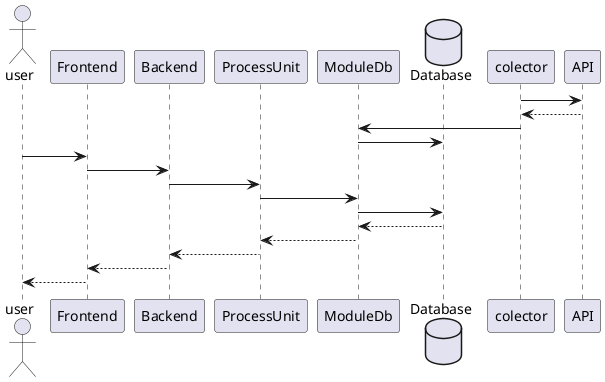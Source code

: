 @startuml
actor user as U
participant Frontend as F
participant Backend as B
participant ProcessUnit as P
participant ModuleDb as M
database Database as Db
participant colector as C
participant API as A


C -> A
A --> C
C -> M
M -> Db



U -> F
F -> B
B -> P
P -> M
M -> Db
Db --> M
M --> P
P --> B
B --> F
F --> U
@enduml


@startuml DiagrammePullFixedSchedule
actor user as U
participant Frontend as F
participant Backend as B
participant ProcessUnit as P
participant ModuleDb as M
database Database as Db
participant colector as C

P -> M : Request to update the fixed timetable of the data base 
M -> C : Request for a fixed schedule 
C -> "API STAR" : send request
"API STAR" --> C : fixed schedule
C --> M : fixed schedule
M -> Db : stock fixed schedule parsed

@enduml

@startuml
node "Display" <<Device>> as Display {
 component "Web Browser" as Browser {
 }
}

    node "App System" as Docker {
                component Backend as NestJS {
                }

                component "Process and Storage Unit" as SUpro{

                }
                database Database {
                }
                component Collecteurs {
                }
                component Frontend {
                }


    }

cloud "Api Keolis" <<API>> as keo{
}
cloud "Api SNCF" <<API>> as SNCF{
}
cloud "Api Navitia.io" <<API>> as Nav{
}


Frontend #-# Browser : HTTP

Collecteurs #-# SUpro
SUpro #--# Database
SUpro #-# NestJS
NestJS #--# Frontend

keo <-->  Collecteurs: HTTP
SNCF <-->  Collecteurs: HTTP
Nav  <--> Collecteurs : HTTP

@enduml
